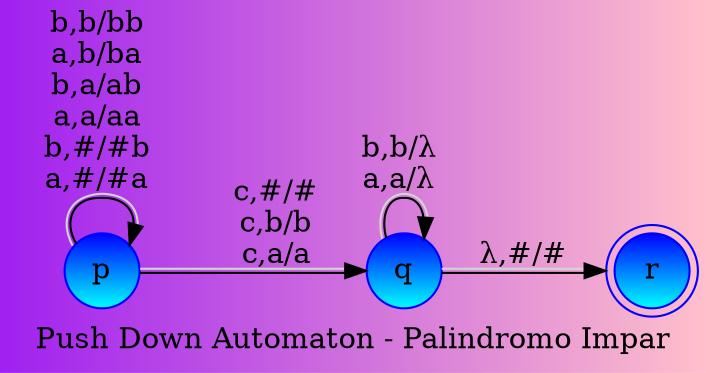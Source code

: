digraph pushDownAutomaton {
	bgcolor="purple:pink"
	node [color="blue:cyan" gradientangle=270 shape=circle style=filled]
	node [color="blue:cyan" gradientangle=270 shape=doublecircle style=filled]
	label="Push Down Automaton - Palindromo Impar"
	edge [color="black:lightgray" gradientangle=270 style=filled]
	rankdir=LR size=20
	node [shape=doublecircle]
	r
	node [shape=circle]
	p -> p [label="b,b/bb 
a,b/ba 
b,a/ab 
a,a/aa 
b,#/#b 
a,#/#a 
"]
	p -> q [label="c,#/# 
c,b/b 
c,a/a 
"]
	q -> q [label="b,b/λ 
a,a/λ 
"]
	q -> r [label="λ,#/#"]
}
